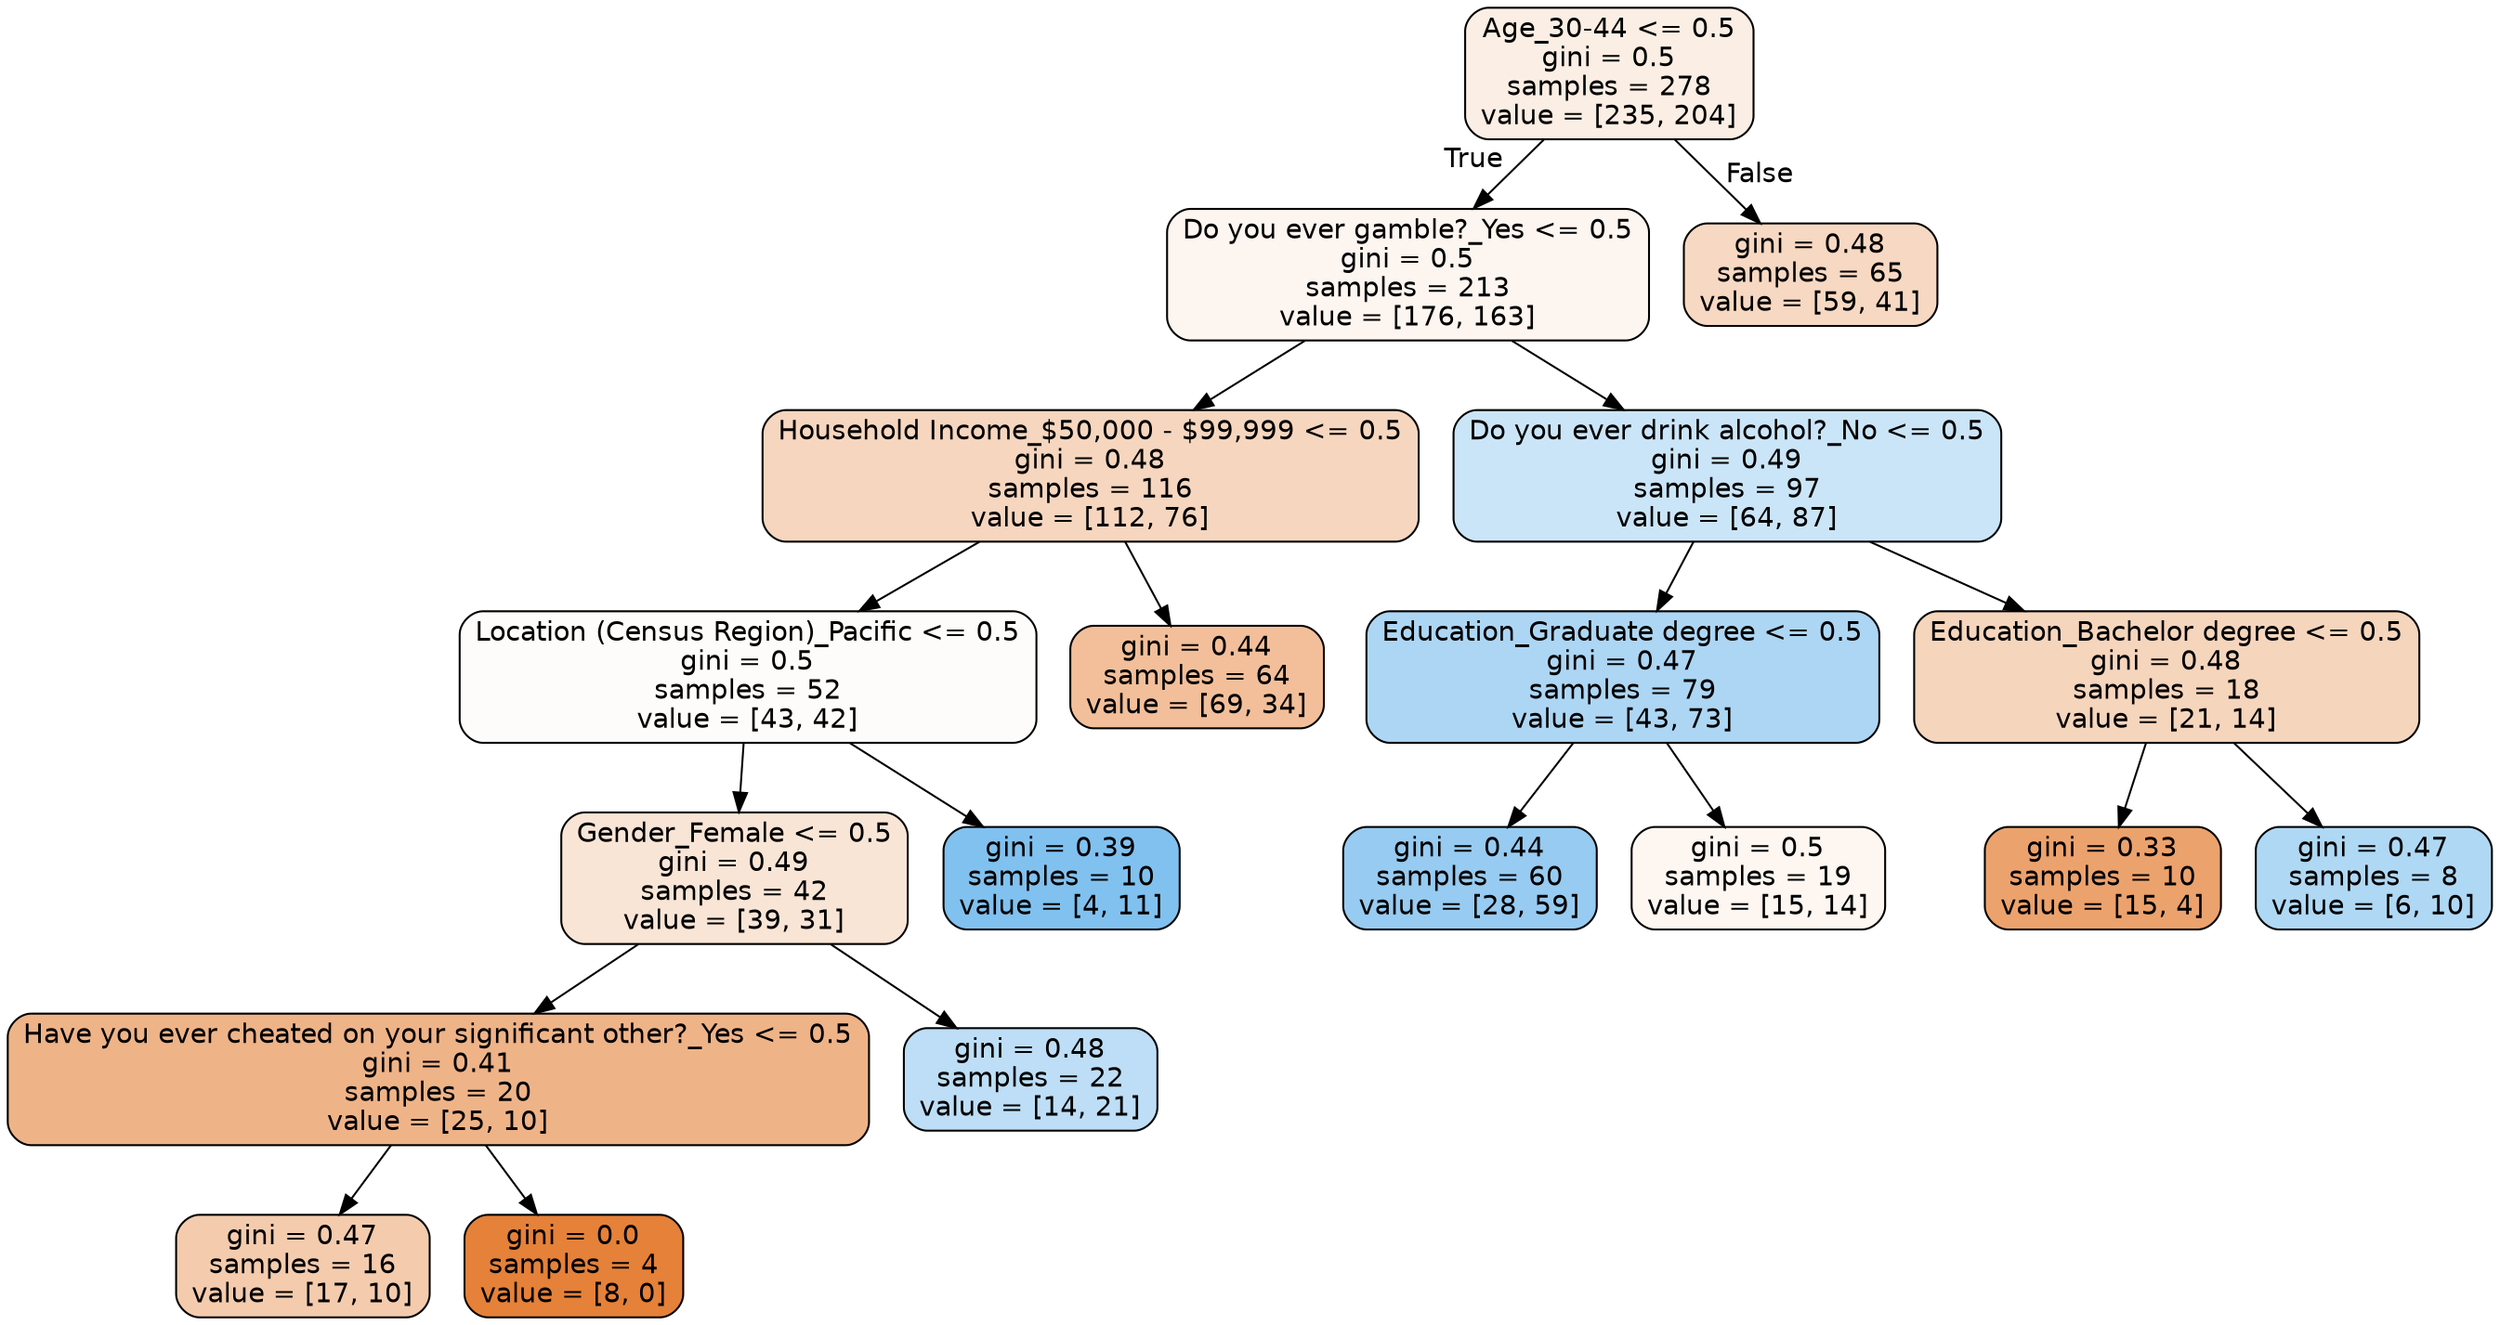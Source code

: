 digraph Tree {
node [shape=box, style="filled, rounded", color="black", fontname=helvetica] ;
edge [fontname=helvetica] ;
0 [label="Age_30-44 <= 0.5\ngini = 0.5\nsamples = 278\nvalue = [235, 204]", fillcolor="#e5813922"] ;
1 [label="Do you ever gamble?_Yes <= 0.5\ngini = 0.5\nsamples = 213\nvalue = [176, 163]", fillcolor="#e5813913"] ;
0 -> 1 [labeldistance=2.5, labelangle=45, headlabel="True"] ;
3 [label="Household Income_$50,000 - $99,999 <= 0.5\ngini = 0.48\nsamples = 116\nvalue = [112, 76]", fillcolor="#e5813952"] ;
1 -> 3 ;
9 [label="Location (Census Region)_Pacific <= 0.5\ngini = 0.5\nsamples = 52\nvalue = [43, 42]", fillcolor="#e5813906"] ;
3 -> 9 ;
11 [label="Gender_Female <= 0.5\ngini = 0.49\nsamples = 42\nvalue = [39, 31]", fillcolor="#e5813934"] ;
9 -> 11 ;
13 [label="Have you ever cheated on your significant other?_Yes <= 0.5\ngini = 0.41\nsamples = 20\nvalue = [25, 10]", fillcolor="#e5813999"] ;
11 -> 13 ;
15 [label="gini = 0.47\nsamples = 16\nvalue = [17, 10]", fillcolor="#e5813969"] ;
13 -> 15 ;
16 [label="gini = 0.0\nsamples = 4\nvalue = [8, 0]", fillcolor="#e58139ff"] ;
13 -> 16 ;
14 [label="gini = 0.48\nsamples = 22\nvalue = [14, 21]", fillcolor="#399de555"] ;
11 -> 14 ;
12 [label="gini = 0.39\nsamples = 10\nvalue = [4, 11]", fillcolor="#399de5a2"] ;
9 -> 12 ;
10 [label="gini = 0.44\nsamples = 64\nvalue = [69, 34]", fillcolor="#e5813981"] ;
3 -> 10 ;
4 [label="Do you ever drink alcohol?_No <= 0.5\ngini = 0.49\nsamples = 97\nvalue = [64, 87]", fillcolor="#399de543"] ;
1 -> 4 ;
5 [label="Education_Graduate degree <= 0.5\ngini = 0.47\nsamples = 79\nvalue = [43, 73]", fillcolor="#399de569"] ;
4 -> 5 ;
17 [label="gini = 0.44\nsamples = 60\nvalue = [28, 59]", fillcolor="#399de586"] ;
5 -> 17 ;
18 [label="gini = 0.5\nsamples = 19\nvalue = [15, 14]", fillcolor="#e5813911"] ;
5 -> 18 ;
6 [label="Education_Bachelor degree <= 0.5\ngini = 0.48\nsamples = 18\nvalue = [21, 14]", fillcolor="#e5813955"] ;
4 -> 6 ;
7 [label="gini = 0.33\nsamples = 10\nvalue = [15, 4]", fillcolor="#e58139bb"] ;
6 -> 7 ;
8 [label="gini = 0.47\nsamples = 8\nvalue = [6, 10]", fillcolor="#399de566"] ;
6 -> 8 ;
2 [label="gini = 0.48\nsamples = 65\nvalue = [59, 41]", fillcolor="#e581394e"] ;
0 -> 2 [labeldistance=2.5, labelangle=-45, headlabel="False"] ;
}